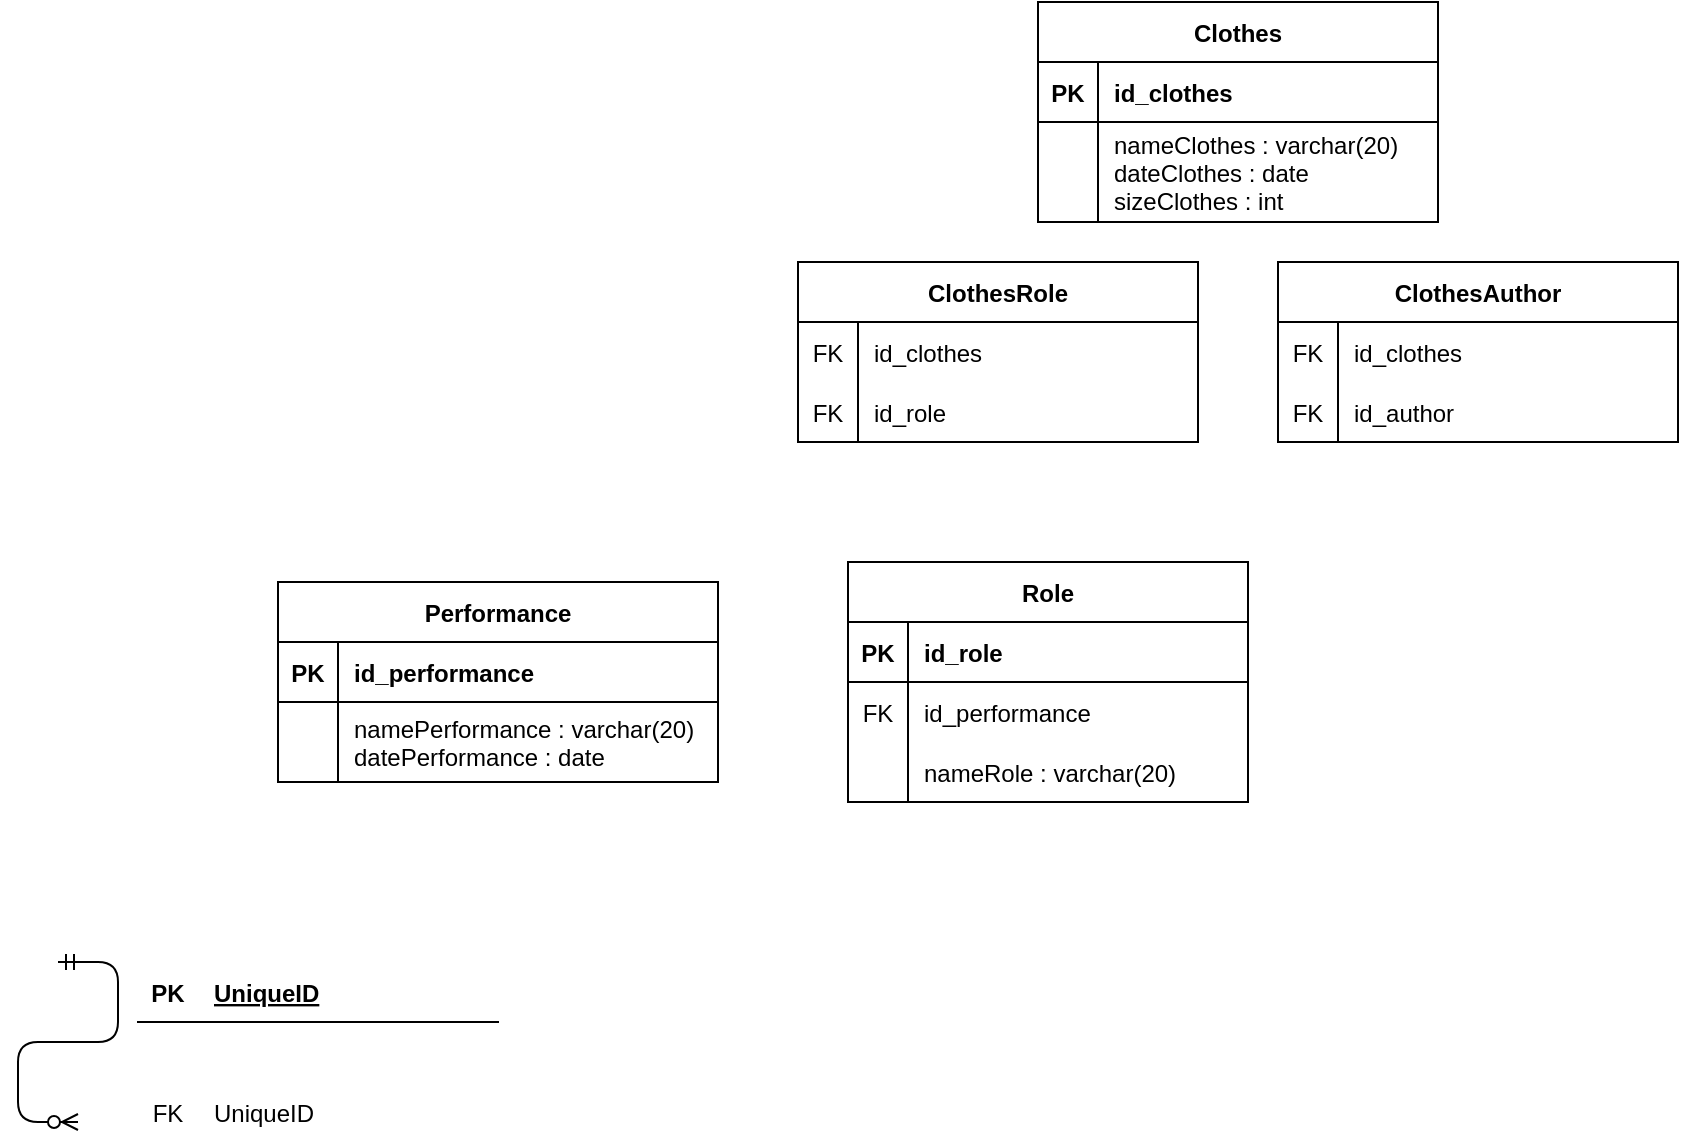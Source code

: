<mxfile version="14.6.13" type="device"><diagram id="R2lEEEUBdFMjLlhIrx00" name="Page-1"><mxGraphModel dx="853" dy="494" grid="1" gridSize="10" guides="1" tooltips="1" connect="1" arrows="1" fold="1" page="1" pageScale="1" pageWidth="850" pageHeight="1100" math="0" shadow="0" extFonts="Permanent Marker^https://fonts.googleapis.com/css?family=Permanent+Marker"><root><mxCell id="0"/><mxCell id="1" parent="0"/><mxCell id="C-vyLk0tnHw3VtMMgP7b-1" value="" style="edgeStyle=entityRelationEdgeStyle;endArrow=ERzeroToMany;startArrow=ERmandOne;endFill=1;startFill=0;" parent="1" edge="1"><mxGeometry width="100" height="100" relative="1" as="geometry"><mxPoint x="30" y="520" as="sourcePoint"/><mxPoint x="40" y="600" as="targetPoint"/></mxGeometry></mxCell><mxCell id="H6vXAtS9qm0ptOCxq2MW-14" value="" style="shape=table;startSize=0;container=1;collapsible=1;childLayout=tableLayout;fixedRows=1;rowLines=0;fontStyle=0;align=center;resizeLast=1;strokeColor=none;fillColor=none;" vertex="1" parent="1"><mxGeometry x="70" y="520" width="180" height="30" as="geometry"/></mxCell><mxCell id="H6vXAtS9qm0ptOCxq2MW-15" value="" style="shape=partialRectangle;collapsible=0;dropTarget=0;pointerEvents=0;fillColor=none;top=0;left=0;bottom=1;right=0;points=[[0,0.5],[1,0.5]];portConstraint=eastwest;" vertex="1" parent="H6vXAtS9qm0ptOCxq2MW-14"><mxGeometry width="180" height="30" as="geometry"/></mxCell><mxCell id="H6vXAtS9qm0ptOCxq2MW-16" value="PK" style="shape=partialRectangle;connectable=0;fillColor=none;top=0;left=0;bottom=0;right=0;fontStyle=1;overflow=hidden;" vertex="1" parent="H6vXAtS9qm0ptOCxq2MW-15"><mxGeometry width="30" height="30" as="geometry"/></mxCell><mxCell id="H6vXAtS9qm0ptOCxq2MW-17" value="UniqueID" style="shape=partialRectangle;connectable=0;fillColor=none;top=0;left=0;bottom=0;right=0;align=left;spacingLeft=6;fontStyle=5;overflow=hidden;" vertex="1" parent="H6vXAtS9qm0ptOCxq2MW-15"><mxGeometry x="30" width="150" height="30" as="geometry"/></mxCell><mxCell id="H6vXAtS9qm0ptOCxq2MW-18" value="" style="shape=table;startSize=0;container=1;collapsible=1;childLayout=tableLayout;fixedRows=1;rowLines=0;fontStyle=0;align=center;resizeLast=1;strokeColor=none;fillColor=none;" vertex="1" parent="1"><mxGeometry x="70" y="580" width="180" height="30" as="geometry"/></mxCell><mxCell id="H6vXAtS9qm0ptOCxq2MW-19" value="" style="shape=partialRectangle;collapsible=0;dropTarget=0;pointerEvents=0;fillColor=none;top=0;left=0;bottom=0;right=0;points=[[0,0.5],[1,0.5]];portConstraint=eastwest;" vertex="1" parent="H6vXAtS9qm0ptOCxq2MW-18"><mxGeometry width="180" height="30" as="geometry"/></mxCell><mxCell id="H6vXAtS9qm0ptOCxq2MW-20" value="FK" style="shape=partialRectangle;connectable=0;fillColor=none;top=0;left=0;bottom=0;right=0;fontStyle=0;overflow=hidden;" vertex="1" parent="H6vXAtS9qm0ptOCxq2MW-19"><mxGeometry width="30" height="30" as="geometry"/></mxCell><mxCell id="H6vXAtS9qm0ptOCxq2MW-21" value="UniqueID" style="shape=partialRectangle;connectable=0;fillColor=none;top=0;left=0;bottom=0;right=0;align=left;spacingLeft=6;fontStyle=0;overflow=hidden;" vertex="1" parent="H6vXAtS9qm0ptOCxq2MW-19"><mxGeometry x="30" width="150" height="30" as="geometry"/></mxCell><mxCell id="H6vXAtS9qm0ptOCxq2MW-22" value="Clothes" style="shape=table;startSize=30;container=1;collapsible=1;childLayout=tableLayout;fixedRows=1;rowLines=0;fontStyle=1;align=center;resizeLast=1;" vertex="1" parent="1"><mxGeometry x="520" y="40" width="200" height="110" as="geometry"/></mxCell><mxCell id="H6vXAtS9qm0ptOCxq2MW-23" value="" style="shape=partialRectangle;collapsible=0;dropTarget=0;pointerEvents=0;fillColor=none;top=0;left=0;bottom=1;right=0;points=[[0,0.5],[1,0.5]];portConstraint=eastwest;" vertex="1" parent="H6vXAtS9qm0ptOCxq2MW-22"><mxGeometry y="30" width="200" height="30" as="geometry"/></mxCell><mxCell id="H6vXAtS9qm0ptOCxq2MW-24" value="PK" style="shape=partialRectangle;connectable=0;fillColor=none;top=0;left=0;bottom=0;right=0;fontStyle=1;overflow=hidden;" vertex="1" parent="H6vXAtS9qm0ptOCxq2MW-23"><mxGeometry width="30" height="30" as="geometry"/></mxCell><mxCell id="H6vXAtS9qm0ptOCxq2MW-25" value="id_clothes" style="shape=partialRectangle;connectable=0;fillColor=none;top=0;left=0;bottom=0;right=0;align=left;spacingLeft=6;fontStyle=1;overflow=hidden;" vertex="1" parent="H6vXAtS9qm0ptOCxq2MW-23"><mxGeometry x="30" width="170" height="30" as="geometry"/></mxCell><mxCell id="H6vXAtS9qm0ptOCxq2MW-26" value="" style="shape=partialRectangle;collapsible=0;dropTarget=0;pointerEvents=0;fillColor=none;top=0;left=0;bottom=0;right=0;points=[[0,0.5],[1,0.5]];portConstraint=eastwest;" vertex="1" parent="H6vXAtS9qm0ptOCxq2MW-22"><mxGeometry y="60" width="200" height="50" as="geometry"/></mxCell><mxCell id="H6vXAtS9qm0ptOCxq2MW-27" value="" style="shape=partialRectangle;connectable=0;fillColor=none;top=0;left=0;bottom=0;right=0;editable=1;overflow=hidden;" vertex="1" parent="H6vXAtS9qm0ptOCxq2MW-26"><mxGeometry width="30" height="50" as="geometry"/></mxCell><mxCell id="H6vXAtS9qm0ptOCxq2MW-28" value="nameClothes : varchar(20)&#10;dateClothes : date&#10;sizeClothes : int" style="shape=partialRectangle;connectable=0;fillColor=none;top=0;left=0;bottom=0;right=0;align=left;spacingLeft=6;overflow=hidden;" vertex="1" parent="H6vXAtS9qm0ptOCxq2MW-26"><mxGeometry x="30" width="170" height="50" as="geometry"/></mxCell><mxCell id="H6vXAtS9qm0ptOCxq2MW-61" value="ClothesAuthor" style="shape=table;startSize=30;container=1;collapsible=1;childLayout=tableLayout;fixedRows=1;rowLines=0;fontStyle=1;align=center;resizeLast=1;" vertex="1" parent="1"><mxGeometry x="640" y="170" width="200" height="90" as="geometry"/></mxCell><mxCell id="H6vXAtS9qm0ptOCxq2MW-69" value="" style="shape=partialRectangle;collapsible=0;dropTarget=0;pointerEvents=0;fillColor=none;top=0;left=0;bottom=0;right=0;points=[[0,0.5],[1,0.5]];portConstraint=eastwest;" vertex="1" parent="H6vXAtS9qm0ptOCxq2MW-61"><mxGeometry y="30" width="200" height="30" as="geometry"/></mxCell><mxCell id="H6vXAtS9qm0ptOCxq2MW-70" value="FK" style="shape=partialRectangle;connectable=0;fillColor=none;top=0;left=0;bottom=0;right=0;fontStyle=0;overflow=hidden;" vertex="1" parent="H6vXAtS9qm0ptOCxq2MW-69"><mxGeometry width="30" height="30" as="geometry"/></mxCell><mxCell id="H6vXAtS9qm0ptOCxq2MW-71" value="id_clothes" style="shape=partialRectangle;connectable=0;fillColor=none;top=0;left=0;bottom=0;right=0;align=left;spacingLeft=6;fontStyle=0;overflow=hidden;" vertex="1" parent="H6vXAtS9qm0ptOCxq2MW-69"><mxGeometry x="30" width="170" height="30" as="geometry"/></mxCell><mxCell id="H6vXAtS9qm0ptOCxq2MW-73" value="" style="shape=partialRectangle;collapsible=0;dropTarget=0;pointerEvents=0;fillColor=none;top=0;left=0;bottom=0;right=0;points=[[0,0.5],[1,0.5]];portConstraint=eastwest;" vertex="1" parent="H6vXAtS9qm0ptOCxq2MW-61"><mxGeometry y="60" width="200" height="30" as="geometry"/></mxCell><mxCell id="H6vXAtS9qm0ptOCxq2MW-74" value="FK" style="shape=partialRectangle;connectable=0;fillColor=none;top=0;left=0;bottom=0;right=0;fontStyle=0;overflow=hidden;" vertex="1" parent="H6vXAtS9qm0ptOCxq2MW-73"><mxGeometry width="30" height="30" as="geometry"/></mxCell><mxCell id="H6vXAtS9qm0ptOCxq2MW-75" value="id_author" style="shape=partialRectangle;connectable=0;fillColor=none;top=0;left=0;bottom=0;right=0;align=left;spacingLeft=6;fontStyle=0;overflow=hidden;" vertex="1" parent="H6vXAtS9qm0ptOCxq2MW-73"><mxGeometry x="30" width="170" height="30" as="geometry"/></mxCell><mxCell id="H6vXAtS9qm0ptOCxq2MW-76" value="ClothesRole" style="shape=table;startSize=30;container=1;collapsible=1;childLayout=tableLayout;fixedRows=1;rowLines=0;fontStyle=1;align=center;resizeLast=1;" vertex="1" parent="1"><mxGeometry x="400" y="170" width="200" height="90" as="geometry"/></mxCell><mxCell id="H6vXAtS9qm0ptOCxq2MW-77" value="" style="shape=partialRectangle;collapsible=0;dropTarget=0;pointerEvents=0;fillColor=none;top=0;left=0;bottom=0;right=0;points=[[0,0.5],[1,0.5]];portConstraint=eastwest;" vertex="1" parent="H6vXAtS9qm0ptOCxq2MW-76"><mxGeometry y="30" width="200" height="30" as="geometry"/></mxCell><mxCell id="H6vXAtS9qm0ptOCxq2MW-78" value="FK" style="shape=partialRectangle;connectable=0;fillColor=none;top=0;left=0;bottom=0;right=0;fontStyle=0;overflow=hidden;" vertex="1" parent="H6vXAtS9qm0ptOCxq2MW-77"><mxGeometry width="30" height="30" as="geometry"/></mxCell><mxCell id="H6vXAtS9qm0ptOCxq2MW-79" value="id_clothes" style="shape=partialRectangle;connectable=0;fillColor=none;top=0;left=0;bottom=0;right=0;align=left;spacingLeft=6;fontStyle=0;overflow=hidden;" vertex="1" parent="H6vXAtS9qm0ptOCxq2MW-77"><mxGeometry x="30" width="170" height="30" as="geometry"/></mxCell><mxCell id="H6vXAtS9qm0ptOCxq2MW-80" value="" style="shape=partialRectangle;collapsible=0;dropTarget=0;pointerEvents=0;fillColor=none;top=0;left=0;bottom=0;right=0;points=[[0,0.5],[1,0.5]];portConstraint=eastwest;" vertex="1" parent="H6vXAtS9qm0ptOCxq2MW-76"><mxGeometry y="60" width="200" height="30" as="geometry"/></mxCell><mxCell id="H6vXAtS9qm0ptOCxq2MW-81" value="FK" style="shape=partialRectangle;connectable=0;fillColor=none;top=0;left=0;bottom=0;right=0;fontStyle=0;overflow=hidden;" vertex="1" parent="H6vXAtS9qm0ptOCxq2MW-80"><mxGeometry width="30" height="30" as="geometry"/></mxCell><mxCell id="H6vXAtS9qm0ptOCxq2MW-82" value="id_role" style="shape=partialRectangle;connectable=0;fillColor=none;top=0;left=0;bottom=0;right=0;align=left;spacingLeft=6;fontStyle=0;overflow=hidden;" vertex="1" parent="H6vXAtS9qm0ptOCxq2MW-80"><mxGeometry x="30" width="170" height="30" as="geometry"/></mxCell><mxCell id="H6vXAtS9qm0ptOCxq2MW-83" value="Performance" style="shape=table;startSize=30;container=1;collapsible=1;childLayout=tableLayout;fixedRows=1;rowLines=0;fontStyle=1;align=center;resizeLast=1;" vertex="1" parent="1"><mxGeometry x="140" y="330" width="220" height="100" as="geometry"/></mxCell><mxCell id="H6vXAtS9qm0ptOCxq2MW-84" value="" style="shape=partialRectangle;collapsible=0;dropTarget=0;pointerEvents=0;fillColor=none;top=0;left=0;bottom=1;right=0;points=[[0,0.5],[1,0.5]];portConstraint=eastwest;" vertex="1" parent="H6vXAtS9qm0ptOCxq2MW-83"><mxGeometry y="30" width="220" height="30" as="geometry"/></mxCell><mxCell id="H6vXAtS9qm0ptOCxq2MW-85" value="PK" style="shape=partialRectangle;connectable=0;fillColor=none;top=0;left=0;bottom=0;right=0;fontStyle=1;overflow=hidden;" vertex="1" parent="H6vXAtS9qm0ptOCxq2MW-84"><mxGeometry width="30" height="30" as="geometry"/></mxCell><mxCell id="H6vXAtS9qm0ptOCxq2MW-86" value="id_performance" style="shape=partialRectangle;connectable=0;fillColor=none;top=0;left=0;bottom=0;right=0;align=left;spacingLeft=6;fontStyle=1;overflow=hidden;" vertex="1" parent="H6vXAtS9qm0ptOCxq2MW-84"><mxGeometry x="30" width="190" height="30" as="geometry"/></mxCell><mxCell id="H6vXAtS9qm0ptOCxq2MW-87" value="" style="shape=partialRectangle;collapsible=0;dropTarget=0;pointerEvents=0;fillColor=none;top=0;left=0;bottom=0;right=0;points=[[0,0.5],[1,0.5]];portConstraint=eastwest;" vertex="1" parent="H6vXAtS9qm0ptOCxq2MW-83"><mxGeometry y="60" width="220" height="40" as="geometry"/></mxCell><mxCell id="H6vXAtS9qm0ptOCxq2MW-88" value="" style="shape=partialRectangle;connectable=0;fillColor=none;top=0;left=0;bottom=0;right=0;editable=1;overflow=hidden;" vertex="1" parent="H6vXAtS9qm0ptOCxq2MW-87"><mxGeometry width="30" height="40" as="geometry"/></mxCell><mxCell id="H6vXAtS9qm0ptOCxq2MW-89" value="namePerformance : varchar(20)&#10;datePerformance : date" style="shape=partialRectangle;connectable=0;fillColor=none;top=0;left=0;bottom=0;right=0;align=left;spacingLeft=6;overflow=hidden;fontStyle=0" vertex="1" parent="H6vXAtS9qm0ptOCxq2MW-87"><mxGeometry x="30" width="190" height="40" as="geometry"/></mxCell><mxCell id="H6vXAtS9qm0ptOCxq2MW-90" value="Role" style="shape=table;startSize=30;container=1;collapsible=1;childLayout=tableLayout;fixedRows=1;rowLines=0;fontStyle=1;align=center;resizeLast=1;" vertex="1" parent="1"><mxGeometry x="425" y="320" width="200" height="120" as="geometry"/></mxCell><mxCell id="H6vXAtS9qm0ptOCxq2MW-91" value="" style="shape=partialRectangle;collapsible=0;dropTarget=0;pointerEvents=0;fillColor=none;top=0;left=0;bottom=1;right=0;points=[[0,0.5],[1,0.5]];portConstraint=eastwest;" vertex="1" parent="H6vXAtS9qm0ptOCxq2MW-90"><mxGeometry y="30" width="200" height="30" as="geometry"/></mxCell><mxCell id="H6vXAtS9qm0ptOCxq2MW-92" value="PK" style="shape=partialRectangle;connectable=0;fillColor=none;top=0;left=0;bottom=0;right=0;fontStyle=1;overflow=hidden;" vertex="1" parent="H6vXAtS9qm0ptOCxq2MW-91"><mxGeometry width="30" height="30" as="geometry"/></mxCell><mxCell id="H6vXAtS9qm0ptOCxq2MW-93" value="id_role" style="shape=partialRectangle;connectable=0;fillColor=none;top=0;left=0;bottom=0;right=0;align=left;spacingLeft=6;fontStyle=1;overflow=hidden;" vertex="1" parent="H6vXAtS9qm0ptOCxq2MW-91"><mxGeometry x="30" width="170" height="30" as="geometry"/></mxCell><mxCell id="H6vXAtS9qm0ptOCxq2MW-98" value="" style="shape=partialRectangle;collapsible=0;dropTarget=0;pointerEvents=0;fillColor=none;top=0;left=0;bottom=0;right=0;points=[[0,0.5],[1,0.5]];portConstraint=eastwest;" vertex="1" parent="H6vXAtS9qm0ptOCxq2MW-90"><mxGeometry y="60" width="200" height="30" as="geometry"/></mxCell><mxCell id="H6vXAtS9qm0ptOCxq2MW-99" value="FK" style="shape=partialRectangle;connectable=0;fillColor=none;top=0;left=0;bottom=0;right=0;fontStyle=0;overflow=hidden;" vertex="1" parent="H6vXAtS9qm0ptOCxq2MW-98"><mxGeometry width="30" height="30" as="geometry"/></mxCell><mxCell id="H6vXAtS9qm0ptOCxq2MW-100" value="id_performance" style="shape=partialRectangle;connectable=0;fillColor=none;top=0;left=0;bottom=0;right=0;align=left;spacingLeft=6;fontStyle=0;overflow=hidden;" vertex="1" parent="H6vXAtS9qm0ptOCxq2MW-98"><mxGeometry x="30" width="170" height="30" as="geometry"/></mxCell><mxCell id="H6vXAtS9qm0ptOCxq2MW-94" value="" style="shape=partialRectangle;collapsible=0;dropTarget=0;pointerEvents=0;fillColor=none;top=0;left=0;bottom=0;right=0;points=[[0,0.5],[1,0.5]];portConstraint=eastwest;" vertex="1" parent="H6vXAtS9qm0ptOCxq2MW-90"><mxGeometry y="90" width="200" height="30" as="geometry"/></mxCell><mxCell id="H6vXAtS9qm0ptOCxq2MW-95" value="" style="shape=partialRectangle;connectable=0;fillColor=none;top=0;left=0;bottom=0;right=0;editable=1;overflow=hidden;" vertex="1" parent="H6vXAtS9qm0ptOCxq2MW-94"><mxGeometry width="30" height="30" as="geometry"/></mxCell><mxCell id="H6vXAtS9qm0ptOCxq2MW-96" value="nameRole : varchar(20)" style="shape=partialRectangle;connectable=0;fillColor=none;top=0;left=0;bottom=0;right=0;align=left;spacingLeft=6;overflow=hidden;" vertex="1" parent="H6vXAtS9qm0ptOCxq2MW-94"><mxGeometry x="30" width="170" height="30" as="geometry"/></mxCell></root></mxGraphModel></diagram></mxfile>